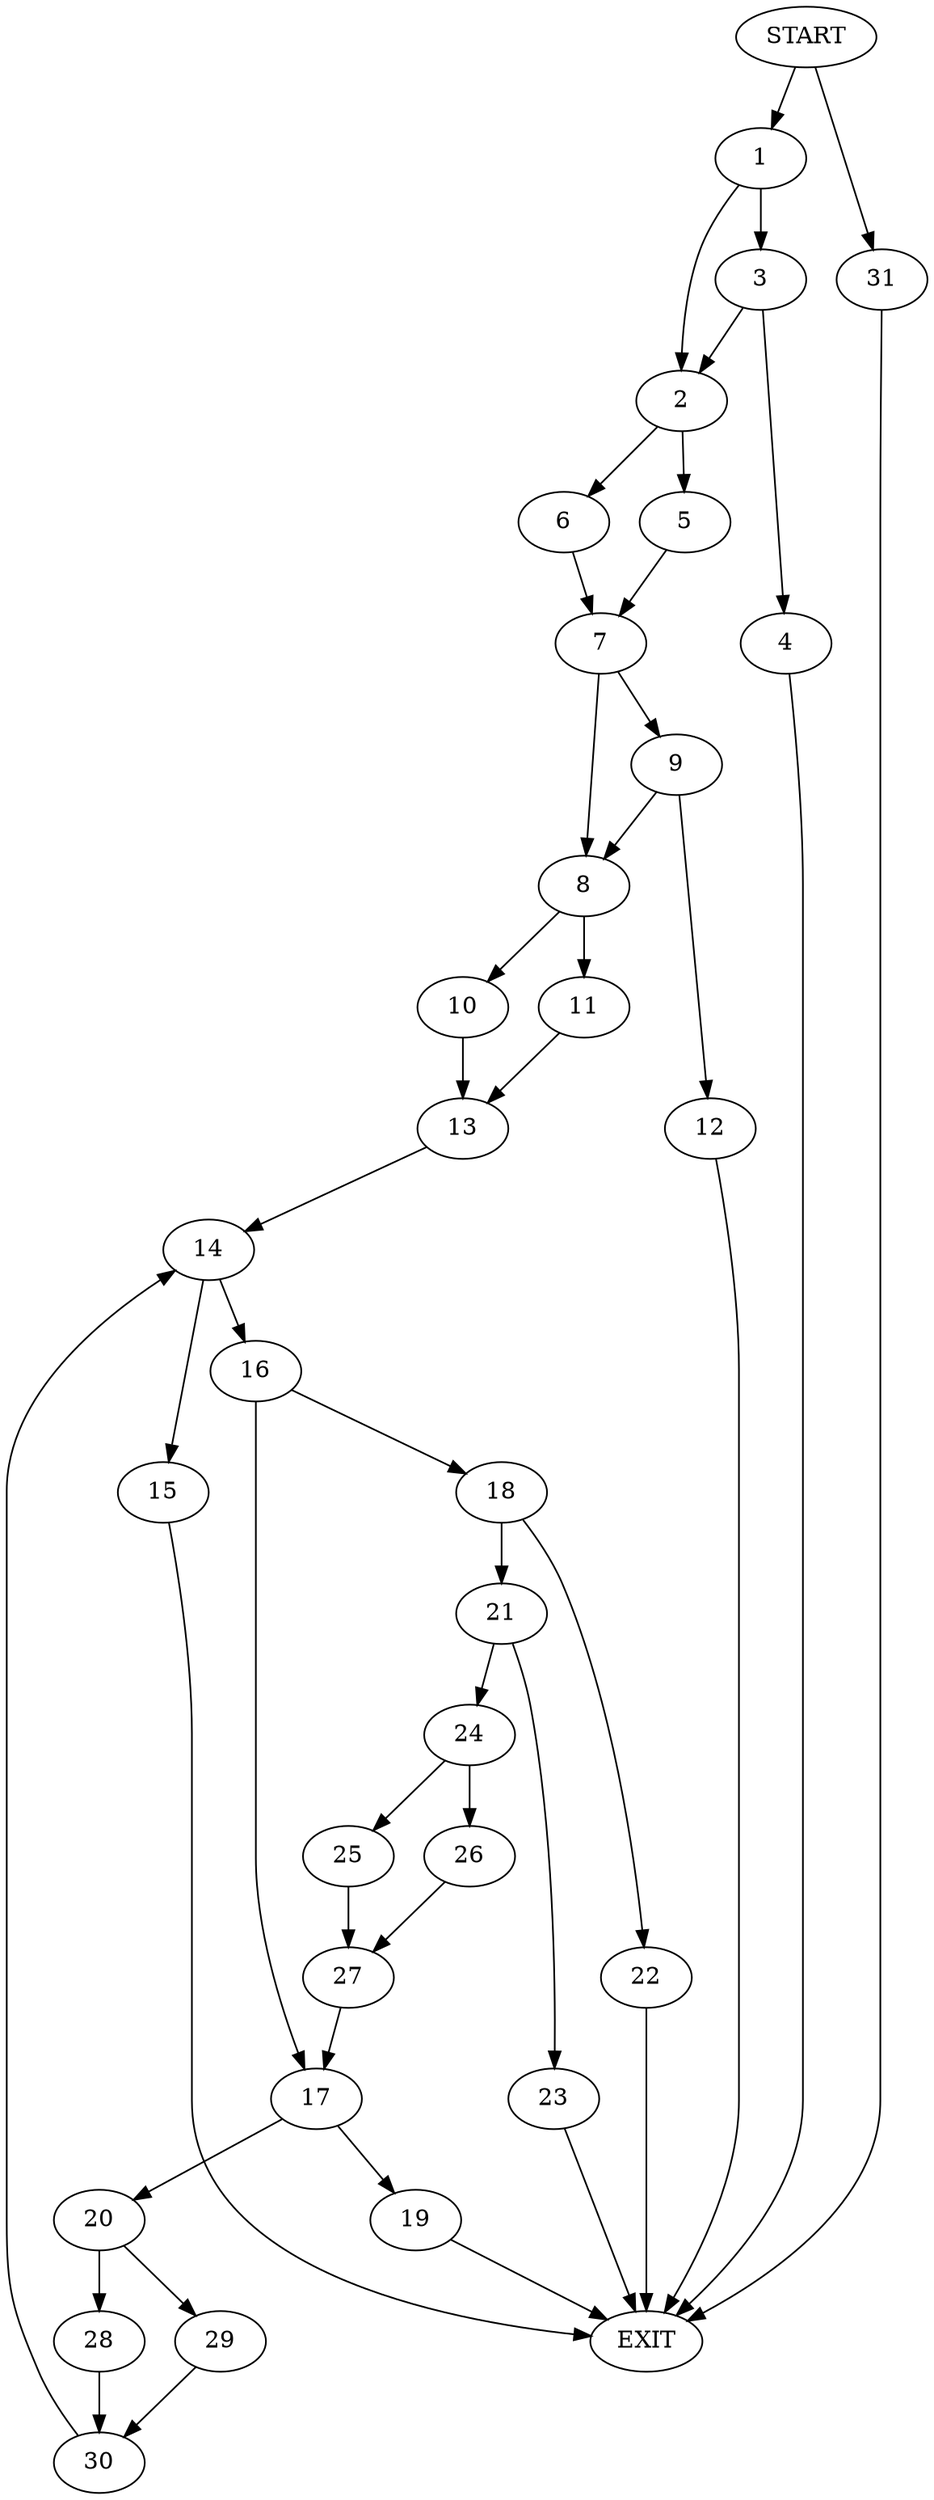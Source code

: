 digraph {
0 [label="START"]
32 [label="EXIT"]
0 -> 1
1 -> 2
1 -> 3
3 -> 4
3 -> 2
2 -> 5
2 -> 6
4 -> 32
5 -> 7
6 -> 7
7 -> 8
7 -> 9
8 -> 10
8 -> 11
9 -> 8
9 -> 12
12 -> 32
10 -> 13
11 -> 13
13 -> 14
14 -> 15
14 -> 16
16 -> 17
16 -> 18
15 -> 32
17 -> 19
17 -> 20
18 -> 21
18 -> 22
21 -> 23
21 -> 24
22 -> 32
24 -> 25
24 -> 26
23 -> 32
25 -> 27
26 -> 27
27 -> 17
19 -> 32
20 -> 28
20 -> 29
28 -> 30
29 -> 30
30 -> 14
0 -> 31
31 -> 32
}
